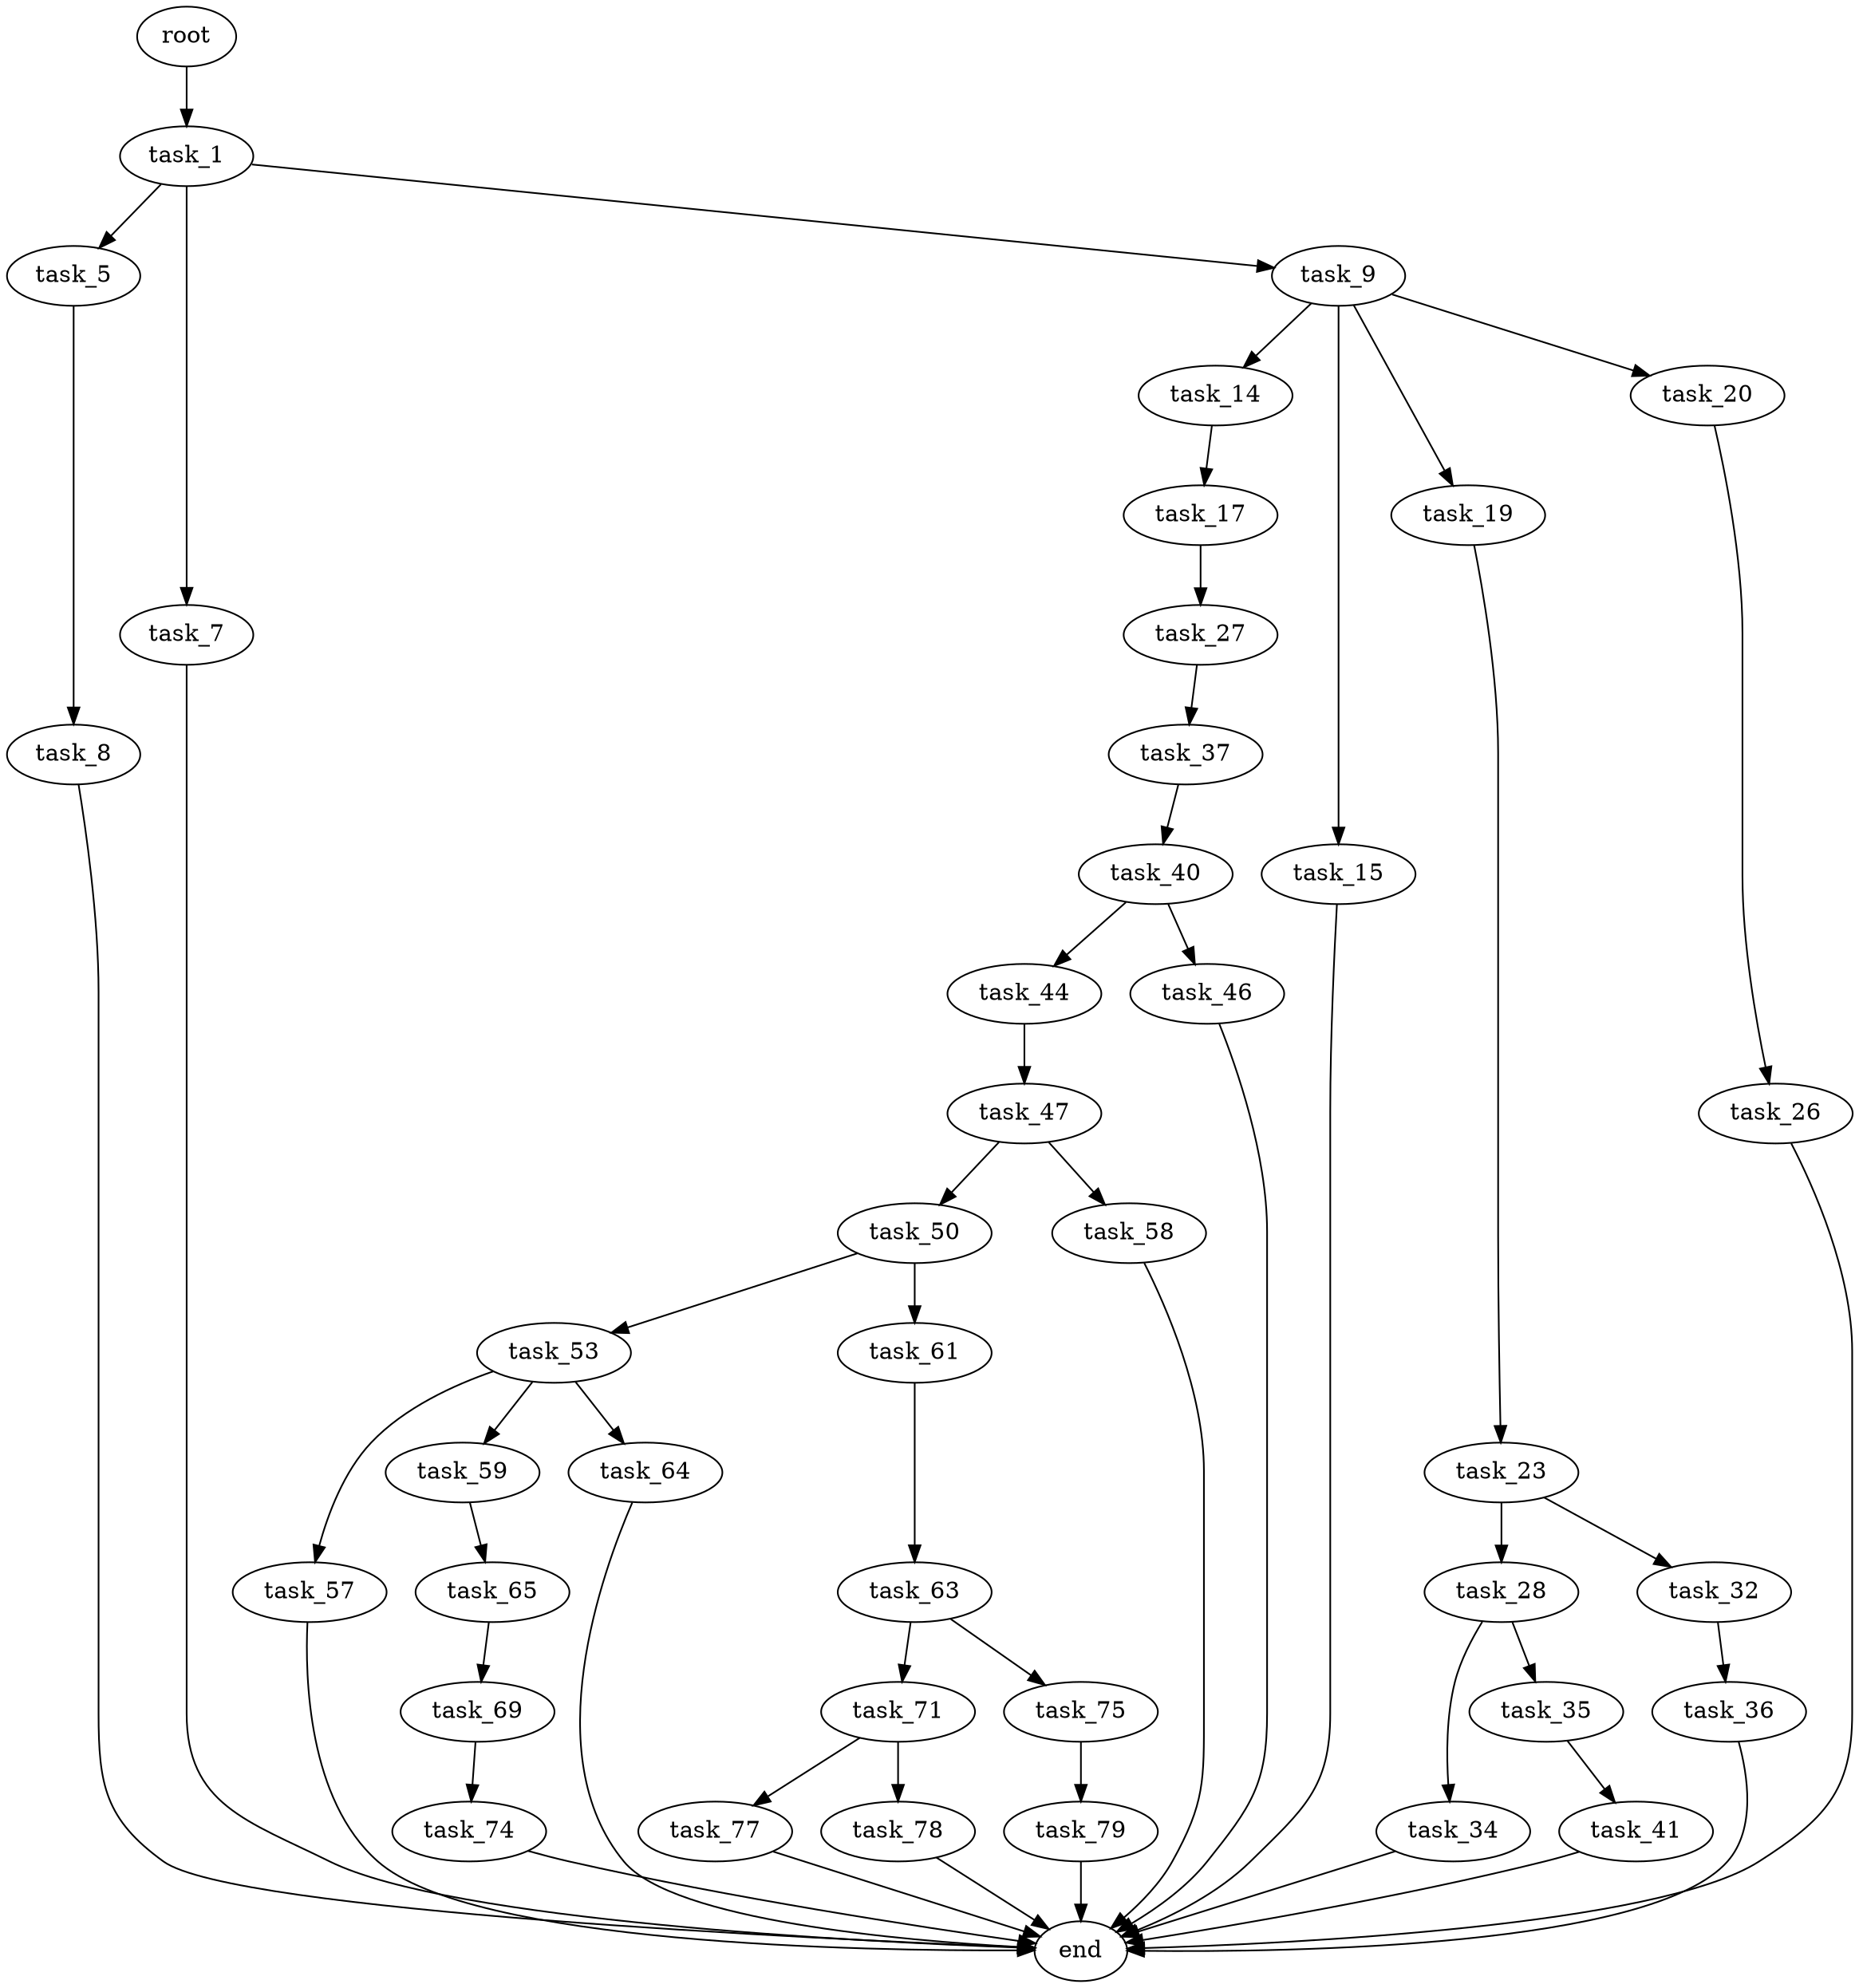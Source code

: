 digraph G {
  root [size="0.000000"];
  task_1 [size="8589934592.000000"];
  task_5 [size="225720741273.000000"];
  task_7 [size="13902797318.000000"];
  task_9 [size="973898511773.000000"];
  task_8 [size="7026768715.000000"];
  end [size="0.000000"];
  task_14 [size="31785496319.000000"];
  task_15 [size="79690273260.000000"];
  task_19 [size="34283118490.000000"];
  task_20 [size="83475357177.000000"];
  task_17 [size="368293445632.000000"];
  task_27 [size="17872056825.000000"];
  task_23 [size="1073741824000.000000"];
  task_26 [size="1073741824000.000000"];
  task_28 [size="5694799272.000000"];
  task_32 [size="12513664968.000000"];
  task_37 [size="13325200122.000000"];
  task_34 [size="21055493644.000000"];
  task_35 [size="943690537.000000"];
  task_36 [size="10236215102.000000"];
  task_41 [size="757968910626.000000"];
  task_40 [size="1377868423195.000000"];
  task_44 [size="528883938490.000000"];
  task_46 [size="226884820614.000000"];
  task_47 [size="1019557996.000000"];
  task_50 [size="267027612264.000000"];
  task_58 [size="549755813888.000000"];
  task_53 [size="190358979033.000000"];
  task_61 [size="68719476736.000000"];
  task_57 [size="196936362612.000000"];
  task_59 [size="8042661442.000000"];
  task_64 [size="492746538388.000000"];
  task_65 [size="704209774.000000"];
  task_63 [size="2500358015.000000"];
  task_71 [size="549755813888.000000"];
  task_75 [size="4458170386.000000"];
  task_69 [size="218382957898.000000"];
  task_74 [size="460114999534.000000"];
  task_77 [size="9629648181.000000"];
  task_78 [size="24095266502.000000"];
  task_79 [size="8455708801.000000"];

  root -> task_1 [size="1.000000"];
  task_1 -> task_5 [size="33554432.000000"];
  task_1 -> task_7 [size="33554432.000000"];
  task_1 -> task_9 [size="33554432.000000"];
  task_5 -> task_8 [size="301989888.000000"];
  task_7 -> end [size="1.000000"];
  task_9 -> task_14 [size="679477248.000000"];
  task_9 -> task_15 [size="679477248.000000"];
  task_9 -> task_19 [size="679477248.000000"];
  task_9 -> task_20 [size="679477248.000000"];
  task_8 -> end [size="1.000000"];
  task_14 -> task_17 [size="838860800.000000"];
  task_15 -> end [size="1.000000"];
  task_19 -> task_23 [size="33554432.000000"];
  task_20 -> task_26 [size="75497472.000000"];
  task_17 -> task_27 [size="411041792.000000"];
  task_27 -> task_37 [size="301989888.000000"];
  task_23 -> task_28 [size="838860800.000000"];
  task_23 -> task_32 [size="838860800.000000"];
  task_26 -> end [size="1.000000"];
  task_28 -> task_34 [size="134217728.000000"];
  task_28 -> task_35 [size="134217728.000000"];
  task_32 -> task_36 [size="679477248.000000"];
  task_37 -> task_40 [size="411041792.000000"];
  task_34 -> end [size="1.000000"];
  task_35 -> task_41 [size="33554432.000000"];
  task_36 -> end [size="1.000000"];
  task_41 -> end [size="1.000000"];
  task_40 -> task_44 [size="838860800.000000"];
  task_40 -> task_46 [size="838860800.000000"];
  task_44 -> task_47 [size="411041792.000000"];
  task_46 -> end [size="1.000000"];
  task_47 -> task_50 [size="33554432.000000"];
  task_47 -> task_58 [size="33554432.000000"];
  task_50 -> task_53 [size="838860800.000000"];
  task_50 -> task_61 [size="838860800.000000"];
  task_58 -> end [size="1.000000"];
  task_53 -> task_57 [size="209715200.000000"];
  task_53 -> task_59 [size="209715200.000000"];
  task_53 -> task_64 [size="209715200.000000"];
  task_61 -> task_63 [size="134217728.000000"];
  task_57 -> end [size="1.000000"];
  task_59 -> task_65 [size="209715200.000000"];
  task_64 -> end [size="1.000000"];
  task_65 -> task_69 [size="75497472.000000"];
  task_63 -> task_71 [size="134217728.000000"];
  task_63 -> task_75 [size="134217728.000000"];
  task_71 -> task_77 [size="536870912.000000"];
  task_71 -> task_78 [size="536870912.000000"];
  task_75 -> task_79 [size="134217728.000000"];
  task_69 -> task_74 [size="679477248.000000"];
  task_74 -> end [size="1.000000"];
  task_77 -> end [size="1.000000"];
  task_78 -> end [size="1.000000"];
  task_79 -> end [size="1.000000"];
}
